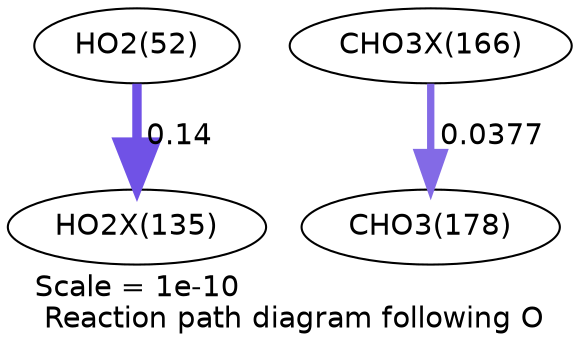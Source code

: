 digraph reaction_paths {
center=1;
s21 -> s52[fontname="Helvetica", penwidth=4.52, arrowsize=2.26, color="0.7, 0.64, 0.9"
, label=" 0.14"];
s58 -> s31[fontname="Helvetica", penwidth=3.52, arrowsize=1.76, color="0.7, 0.538, 0.9"
, label=" 0.0377"];
s21 [ fontname="Helvetica", label="HO2(52)"];
s31 [ fontname="Helvetica", label="CHO3(178)"];
s52 [ fontname="Helvetica", label="HO2X(135)"];
s58 [ fontname="Helvetica", label="CHO3X(166)"];
 label = "Scale = 1e-10\l Reaction path diagram following O";
 fontname = "Helvetica";
}
